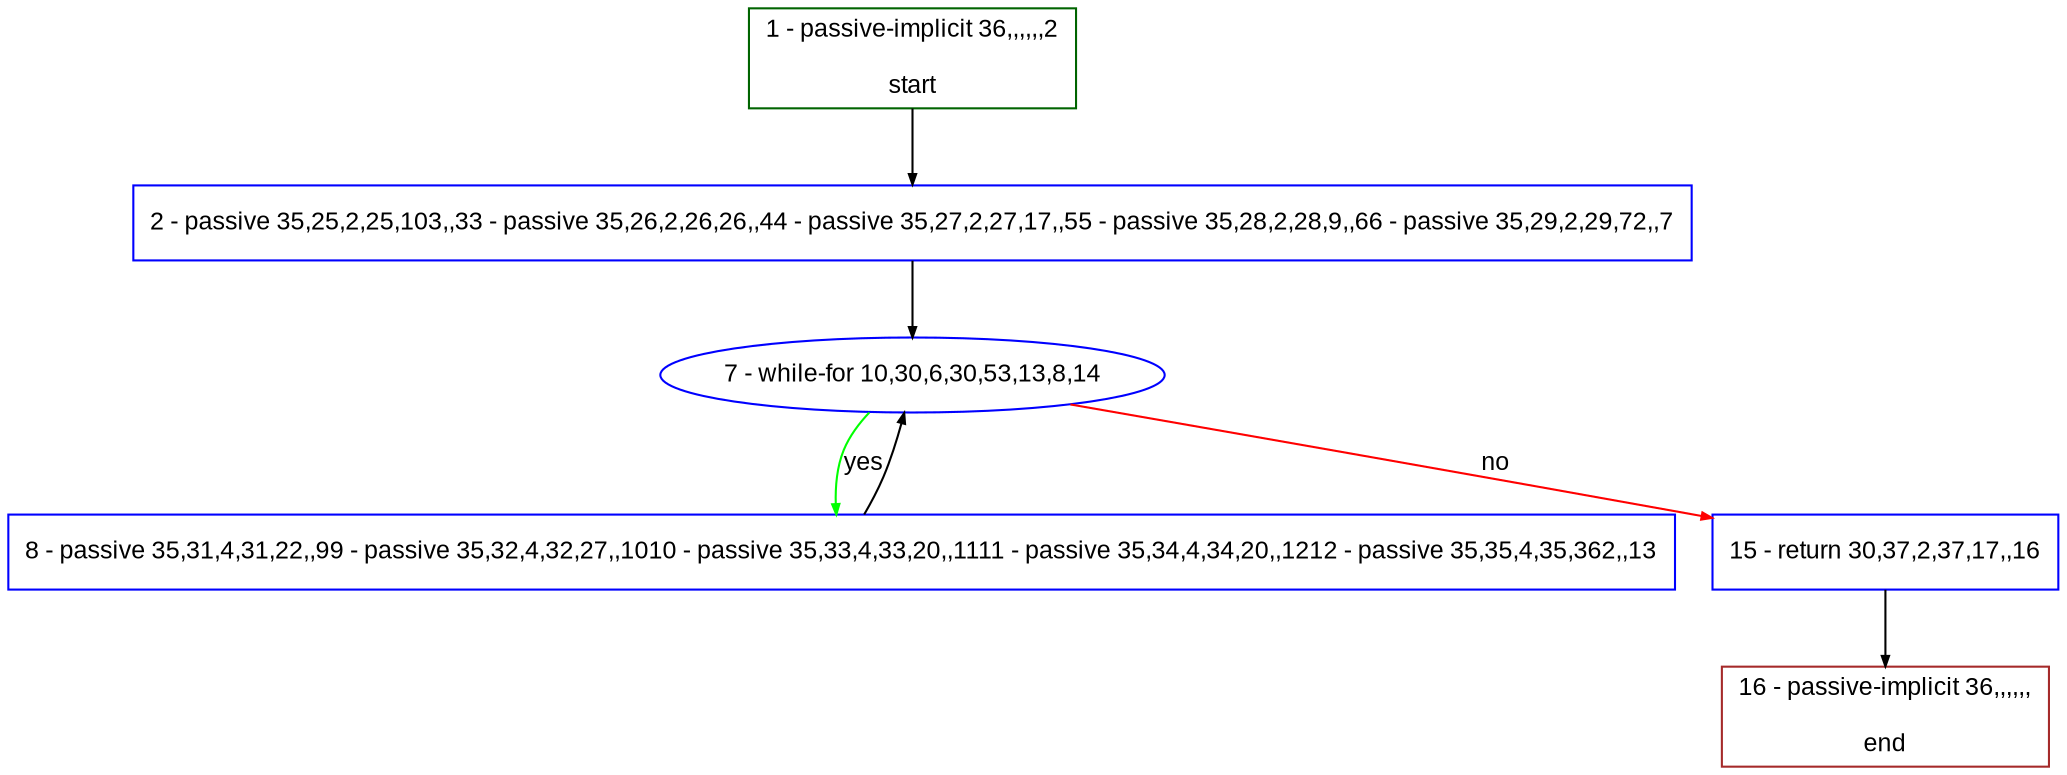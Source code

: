 digraph "" {
  graph [pack="true", label="", fontsize="12", packmode="clust", fontname="Arial", fillcolor="#FFFFCC", bgcolor="white", style="rounded,filled", compound="true"];
  node [node_initialized="no", label="", color="grey", fontsize="12", fillcolor="white", fontname="Arial", style="filled", shape="rectangle", compound="true", fixedsize="false"];
  edge [fontcolor="black", arrowhead="normal", arrowtail="none", arrowsize="0.5", ltail="", label="", color="black", fontsize="12", lhead="", fontname="Arial", dir="forward", compound="true"];
  __N1 [label="2 - passive 35,25,2,25,103,,33 - passive 35,26,2,26,26,,44 - passive 35,27,2,27,17,,55 - passive 35,28,2,28,9,,66 - passive 35,29,2,29,72,,7", color="#0000ff", fillcolor="#ffffff", style="filled", shape="box"];
  __N2 [label="1 - passive-implicit 36,,,,,,2\n\nstart", color="#006400", fillcolor="#ffffff", style="filled", shape="box"];
  __N3 [label="7 - while-for 10,30,6,30,53,13,8,14", color="#0000ff", fillcolor="#ffffff", style="filled", shape="oval"];
  __N4 [label="8 - passive 35,31,4,31,22,,99 - passive 35,32,4,32,27,,1010 - passive 35,33,4,33,20,,1111 - passive 35,34,4,34,20,,1212 - passive 35,35,4,35,362,,13", color="#0000ff", fillcolor="#ffffff", style="filled", shape="box"];
  __N5 [label="15 - return 30,37,2,37,17,,16", color="#0000ff", fillcolor="#ffffff", style="filled", shape="box"];
  __N6 [label="16 - passive-implicit 36,,,,,,\n\nend", color="#a52a2a", fillcolor="#ffffff", style="filled", shape="box"];
  __N2 -> __N1 [arrowhead="normal", arrowtail="none", color="#000000", label="", dir="forward"];
  __N1 -> __N3 [arrowhead="normal", arrowtail="none", color="#000000", label="", dir="forward"];
  __N3 -> __N4 [arrowhead="normal", arrowtail="none", color="#00ff00", label="yes", dir="forward"];
  __N4 -> __N3 [arrowhead="normal", arrowtail="none", color="#000000", label="", dir="forward"];
  __N3 -> __N5 [arrowhead="normal", arrowtail="none", color="#ff0000", label="no", dir="forward"];
  __N5 -> __N6 [arrowhead="normal", arrowtail="none", color="#000000", label="", dir="forward"];
}
